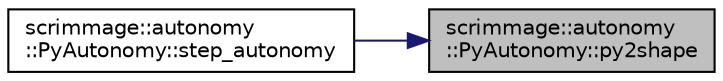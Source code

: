 digraph "scrimmage::autonomy::PyAutonomy::py2shape"
{
 // LATEX_PDF_SIZE
  edge [fontname="Helvetica",fontsize="10",labelfontname="Helvetica",labelfontsize="10"];
  node [fontname="Helvetica",fontsize="10",shape=record];
  rankdir="RL";
  Node1 [label="scrimmage::autonomy\l::PyAutonomy::py2shape",height=0.2,width=0.4,color="black", fillcolor="grey75", style="filled", fontcolor="black",tooltip=" "];
  Node1 -> Node2 [dir="back",color="midnightblue",fontsize="10",style="solid",fontname="Helvetica"];
  Node2 [label="scrimmage::autonomy\l::PyAutonomy::step_autonomy",height=0.2,width=0.4,color="black", fillcolor="white", style="filled",URL="$classscrimmage_1_1autonomy_1_1PyAutonomy.html#a9340ed9d55398dd0c258a3f3b074a263",tooltip=" "];
}
